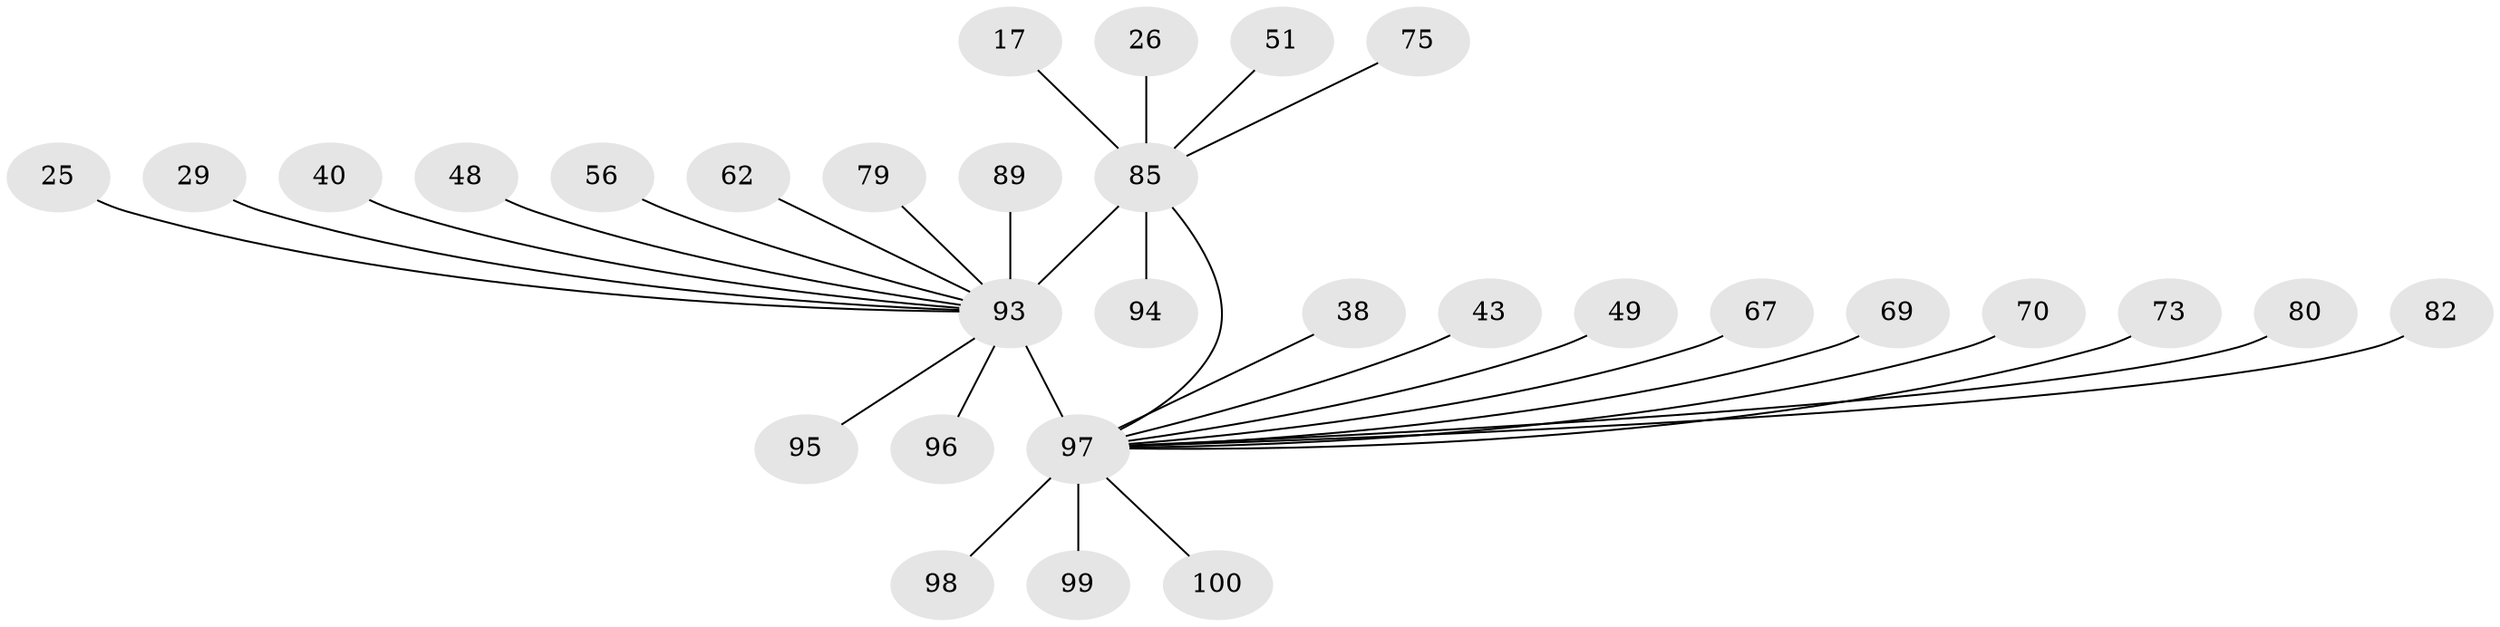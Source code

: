 // original degree distribution, {15: 0.02, 6: 0.02, 12: 0.02, 11: 0.01, 14: 0.01, 5: 0.01, 1: 0.4, 3: 0.12, 7: 0.02, 9: 0.04, 4: 0.08, 2: 0.25}
// Generated by graph-tools (version 1.1) at 2025/51/03/04/25 21:51:59]
// undirected, 30 vertices, 30 edges
graph export_dot {
graph [start="1"]
  node [color=gray90,style=filled];
  17;
  25;
  26 [super="+14"];
  29;
  38;
  40;
  43;
  48;
  49;
  51;
  56;
  62 [super="+37"];
  67;
  69;
  70;
  73;
  75;
  79;
  80 [super="+74"];
  82;
  85 [super="+52+45+6"];
  89;
  93 [super="+68+91+90+72"];
  94;
  95;
  96 [super="+88+81+61"];
  97 [super="+59+63+92+27+87+41+86+22+34"];
  98;
  99;
  100;
  17 -- 85;
  25 -- 93;
  26 -- 85 [weight=2];
  29 -- 93;
  38 -- 97;
  40 -- 93;
  43 -- 97;
  48 -- 93;
  49 -- 97;
  51 -- 85;
  56 -- 93;
  62 -- 93 [weight=2];
  67 -- 97;
  69 -- 97;
  70 -- 97;
  73 -- 97;
  75 -- 85;
  79 -- 93;
  80 -- 97 [weight=2];
  82 -- 97;
  85 -- 94;
  85 -- 93 [weight=15];
  85 -- 97 [weight=6];
  89 -- 93;
  93 -- 96 [weight=4];
  93 -- 97 [weight=21];
  93 -- 95;
  97 -- 99;
  97 -- 98;
  97 -- 100;
}
